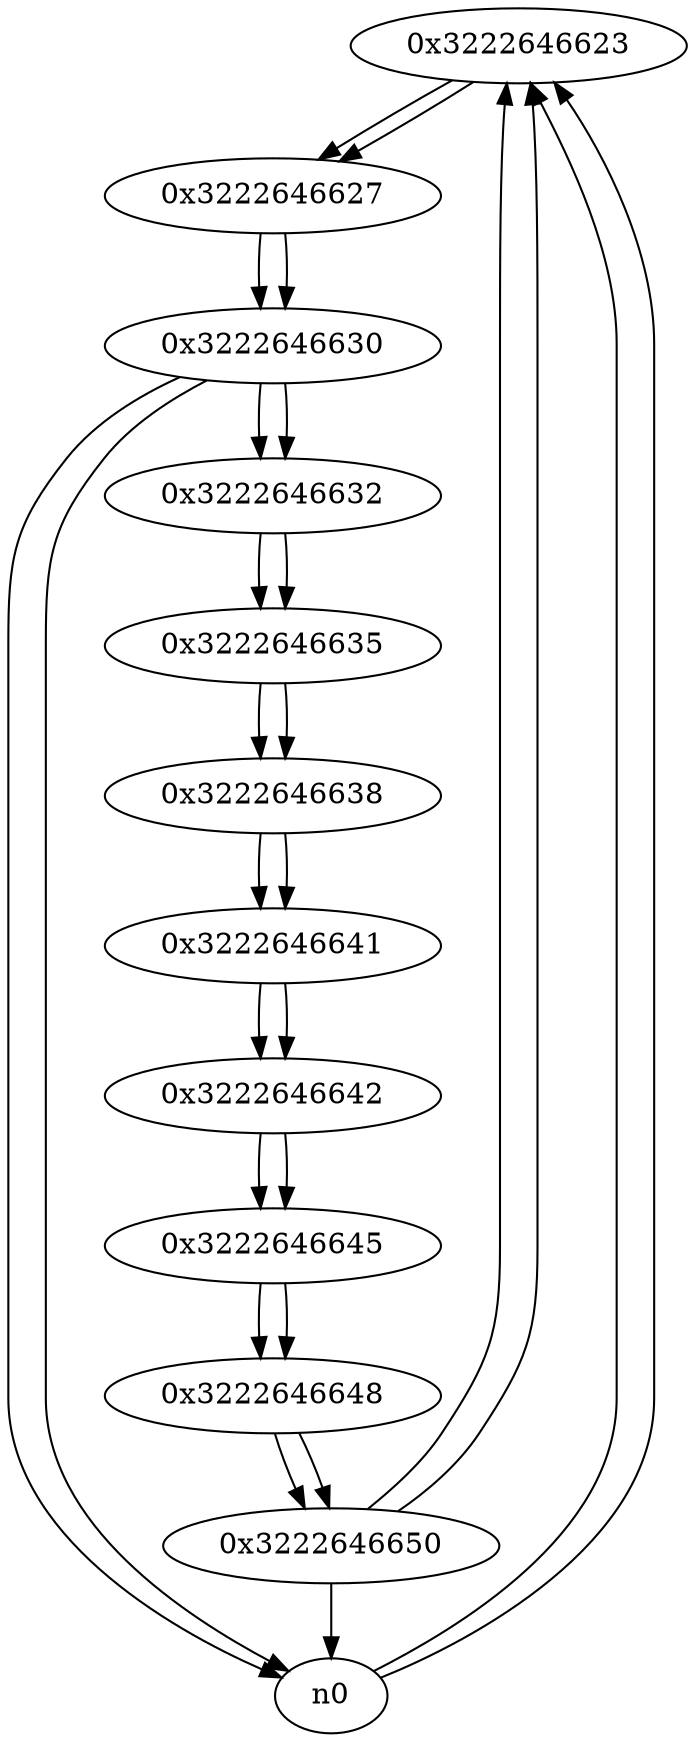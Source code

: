 digraph G{
/* nodes */
  n1 [label="0x3222646623"]
  n2 [label="0x3222646627"]
  n3 [label="0x3222646630"]
  n4 [label="0x3222646632"]
  n5 [label="0x3222646635"]
  n6 [label="0x3222646638"]
  n7 [label="0x3222646641"]
  n8 [label="0x3222646642"]
  n9 [label="0x3222646645"]
  n10 [label="0x3222646648"]
  n11 [label="0x3222646650"]
/* edges */
n1 -> n2;
n0 -> n1;
n11 -> n1;
n0 -> n1;
n2 -> n3;
n1 -> n2;
n3 -> n0;
n3 -> n4;
n3 -> n0;
n2 -> n3;
n4 -> n5;
n3 -> n4;
n5 -> n6;
n4 -> n5;
n6 -> n7;
n5 -> n6;
n7 -> n8;
n6 -> n7;
n8 -> n9;
n7 -> n8;
n9 -> n10;
n8 -> n9;
n10 -> n11;
n9 -> n10;
n11 -> n0;
n11 -> n1;
n10 -> n11;
}
